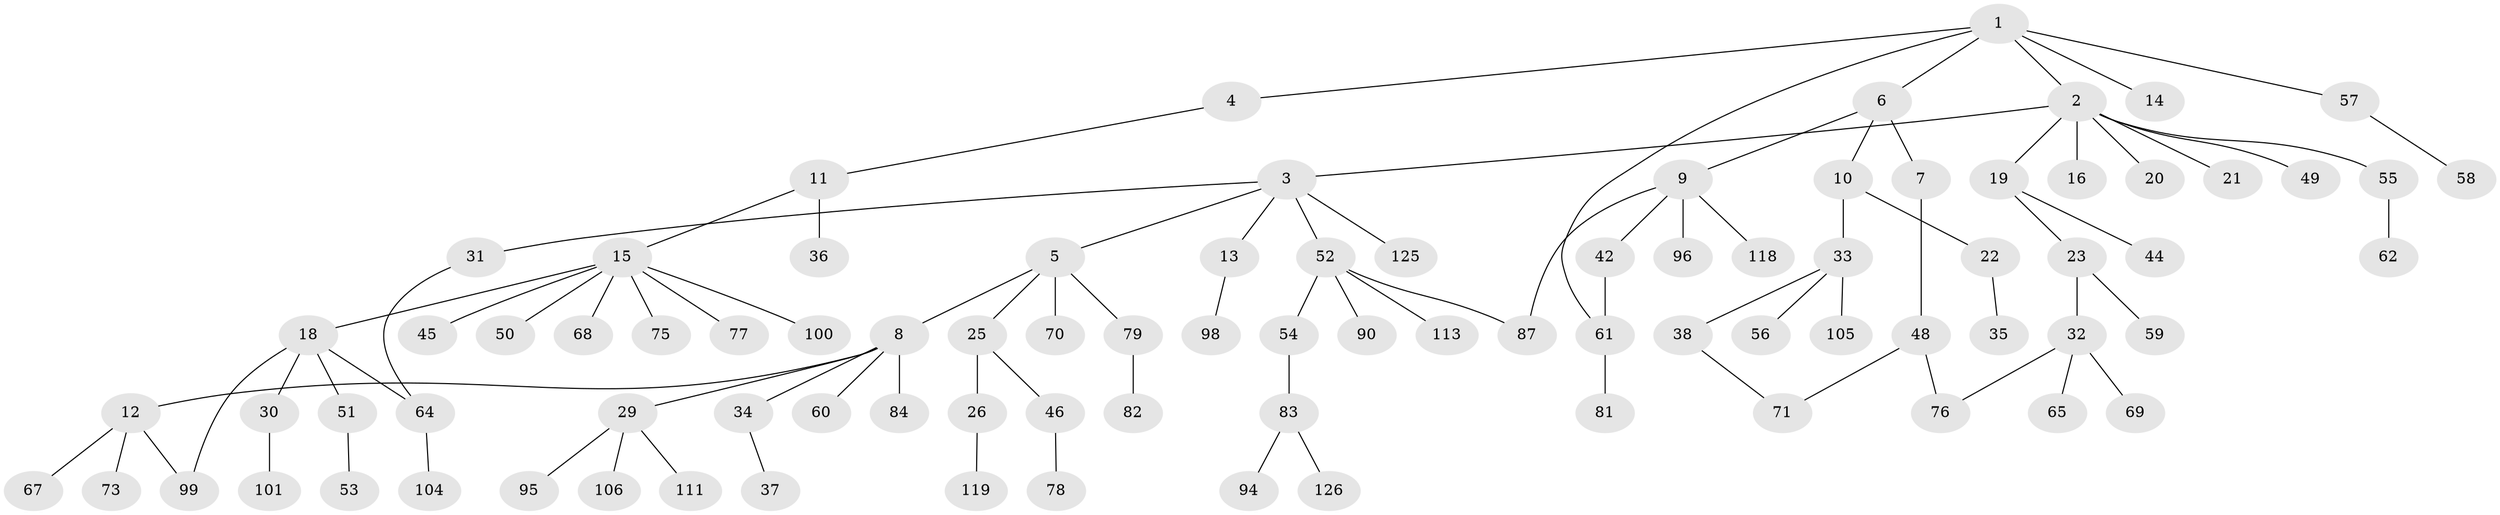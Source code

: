 // original degree distribution, {6: 0.031746031746031744, 8: 0.007936507936507936, 2: 0.2857142857142857, 5: 0.03968253968253968, 4: 0.07142857142857142, 3: 0.10317460317460317, 1: 0.4603174603174603}
// Generated by graph-tools (version 1.1) at 2025/17/03/04/25 18:17:12]
// undirected, 88 vertices, 93 edges
graph export_dot {
graph [start="1"]
  node [color=gray90,style=filled];
  1;
  2;
  3;
  4;
  5;
  6;
  7;
  8;
  9 [super="+17"];
  10;
  11;
  12 [super="+24"];
  13;
  14 [super="+123"];
  15 [super="+27"];
  16;
  18 [super="+28"];
  19;
  20;
  21;
  22;
  23;
  25 [super="+63"];
  26;
  29;
  30;
  31;
  32;
  33;
  34;
  35;
  36;
  37;
  38 [super="+80+41"];
  42 [super="+112+47+85+43"];
  44;
  45;
  46 [super="+116+97"];
  48;
  49;
  50;
  51;
  52;
  53;
  54;
  55;
  56 [super="+66"];
  57;
  58;
  59;
  60 [super="+108"];
  61 [super="+88+107+74"];
  62 [super="+109"];
  64;
  65;
  67;
  68;
  69;
  70 [super="+72"];
  71;
  73 [super="+86"];
  75;
  76 [super="+102"];
  77;
  78;
  79 [super="+120+91"];
  81;
  82;
  83;
  84 [super="+92"];
  87 [super="+114"];
  90 [super="+117"];
  94;
  95;
  96;
  98 [super="+110"];
  99 [super="+103"];
  100;
  101;
  104;
  105;
  106;
  111;
  113 [super="+122"];
  118;
  119;
  125;
  126;
  1 -- 2;
  1 -- 4;
  1 -- 6;
  1 -- 14;
  1 -- 57;
  1 -- 61;
  2 -- 3;
  2 -- 16;
  2 -- 19;
  2 -- 20;
  2 -- 21;
  2 -- 49;
  2 -- 55;
  3 -- 5;
  3 -- 13;
  3 -- 31;
  3 -- 52;
  3 -- 125;
  4 -- 11;
  5 -- 8;
  5 -- 25;
  5 -- 70;
  5 -- 79;
  6 -- 7;
  6 -- 9;
  6 -- 10;
  7 -- 48;
  8 -- 12;
  8 -- 29;
  8 -- 34;
  8 -- 60;
  8 -- 84;
  9 -- 96;
  9 -- 118;
  9 -- 87;
  9 -- 42;
  10 -- 22;
  10 -- 33;
  11 -- 15;
  11 -- 36;
  12 -- 73;
  12 -- 67;
  12 -- 99;
  13 -- 98;
  15 -- 18;
  15 -- 68;
  15 -- 75;
  15 -- 50;
  15 -- 45;
  15 -- 100;
  15 -- 77;
  18 -- 51;
  18 -- 64;
  18 -- 99;
  18 -- 30;
  19 -- 23;
  19 -- 44;
  22 -- 35;
  23 -- 32;
  23 -- 59;
  25 -- 26;
  25 -- 46;
  26 -- 119;
  29 -- 95;
  29 -- 106;
  29 -- 111;
  30 -- 101;
  31 -- 64;
  32 -- 65;
  32 -- 69;
  32 -- 76;
  33 -- 38;
  33 -- 56;
  33 -- 105;
  34 -- 37;
  38 -- 71;
  42 -- 61;
  46 -- 78;
  48 -- 71;
  48 -- 76;
  51 -- 53;
  52 -- 54;
  52 -- 87;
  52 -- 90;
  52 -- 113;
  54 -- 83;
  55 -- 62;
  57 -- 58;
  61 -- 81;
  64 -- 104;
  79 -- 82;
  83 -- 94;
  83 -- 126;
}
